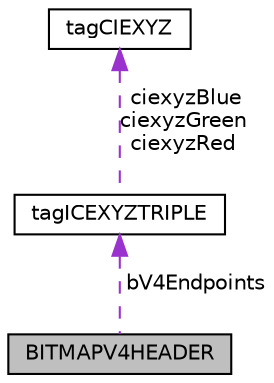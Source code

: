 digraph G
{
  edge [fontname="Helvetica",fontsize="10",labelfontname="Helvetica",labelfontsize="10"];
  node [fontname="Helvetica",fontsize="10",shape=record];
  Node1 [label="BITMAPV4HEADER",height=0.2,width=0.4,color="black", fillcolor="grey75", style="filled" fontcolor="black"];
  Node2 -> Node1 [dir="back",color="darkorchid3",fontsize="10",style="dashed",label=" bV4Endpoints" ,fontname="Helvetica"];
  Node2 [label="tagICEXYZTRIPLE",height=0.2,width=0.4,color="black", fillcolor="white", style="filled",URL="$structtag_i_c_e_x_y_z_t_r_i_p_l_e.html"];
  Node3 -> Node2 [dir="back",color="darkorchid3",fontsize="10",style="dashed",label=" ciexyzBlue\nciexyzGreen\nciexyzRed" ,fontname="Helvetica"];
  Node3 [label="tagCIEXYZ",height=0.2,width=0.4,color="black", fillcolor="white", style="filled",URL="$structtag_c_i_e_x_y_z.html"];
}
